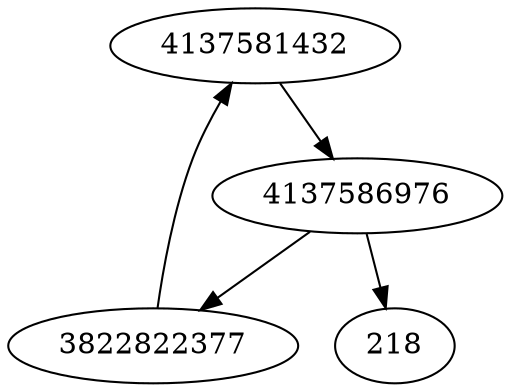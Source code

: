 strict digraph  {
4137581432;
3822822377;
218;
4137586976;
4137581432 -> 4137586976;
3822822377 -> 4137581432;
4137586976 -> 3822822377;
4137586976 -> 218;
}
